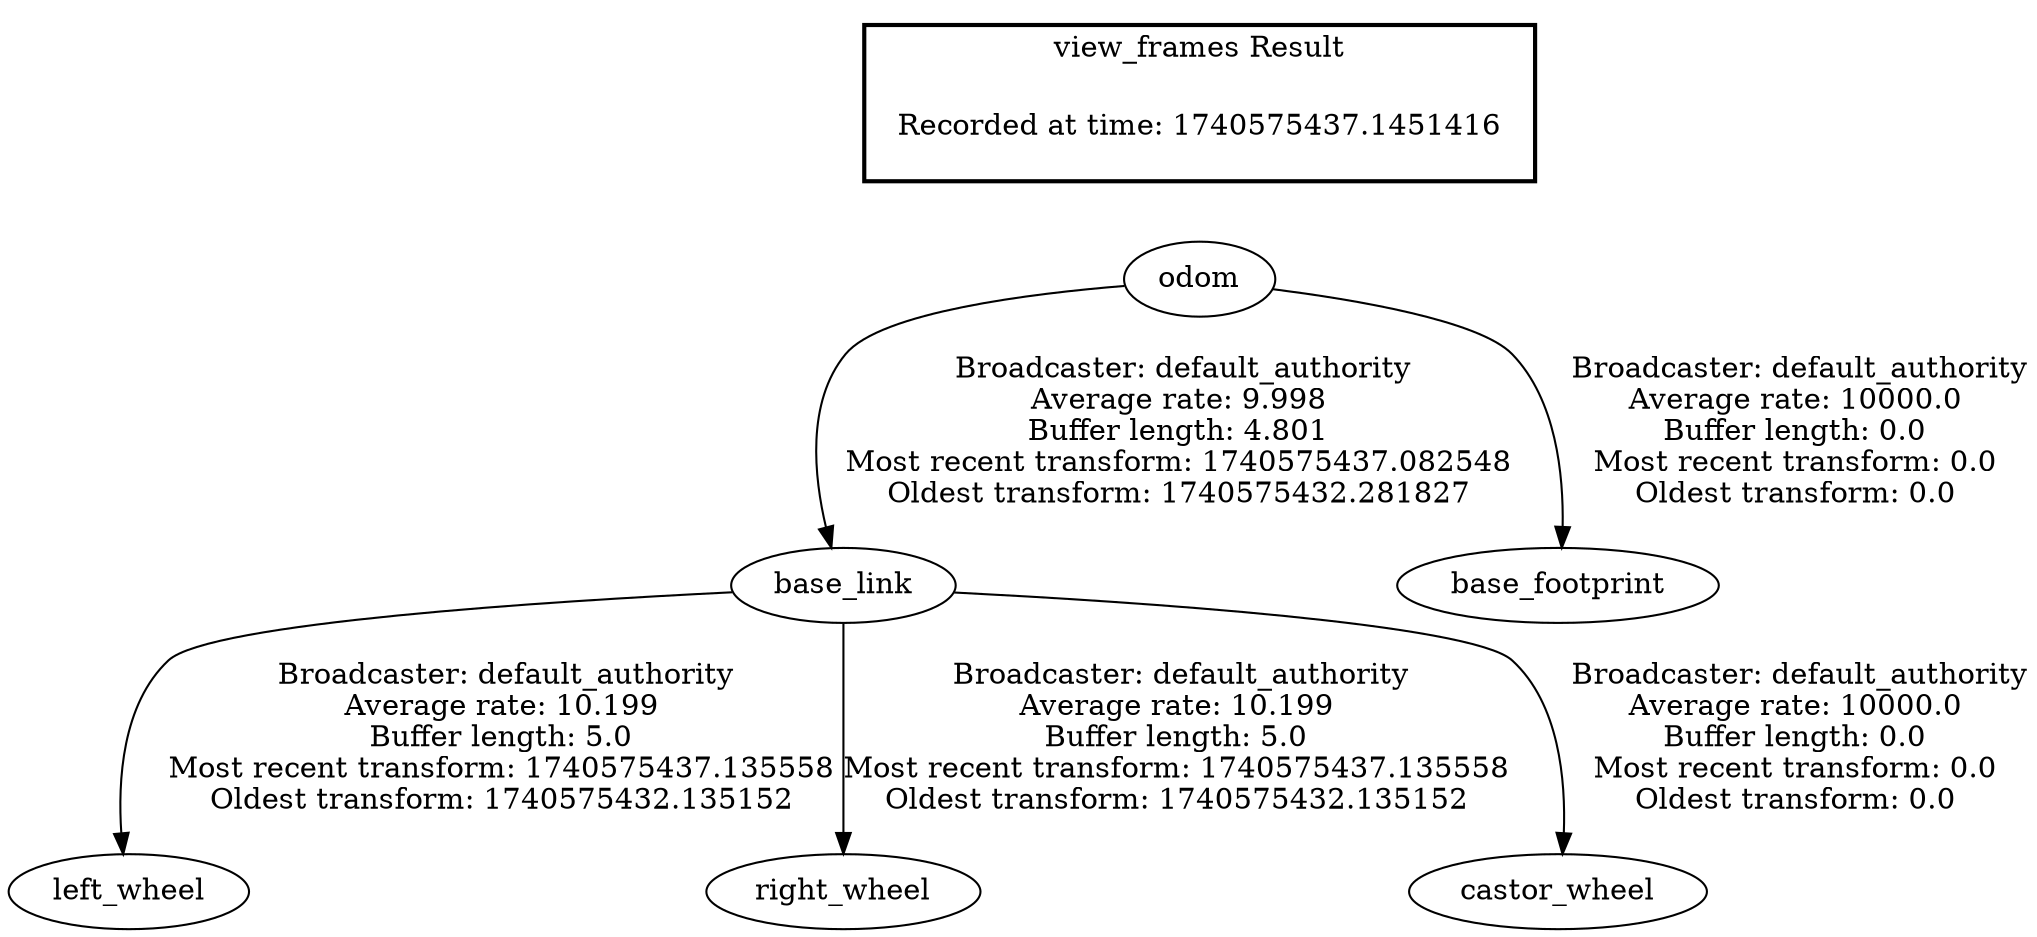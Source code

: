 digraph G {
"base_link" -> "left_wheel"[label=" Broadcaster: default_authority\nAverage rate: 10.199\nBuffer length: 5.0\nMost recent transform: 1740575437.135558\nOldest transform: 1740575432.135152\n"];
"odom" -> "base_link"[label=" Broadcaster: default_authority\nAverage rate: 9.998\nBuffer length: 4.801\nMost recent transform: 1740575437.082548\nOldest transform: 1740575432.281827\n"];
"base_link" -> "right_wheel"[label=" Broadcaster: default_authority\nAverage rate: 10.199\nBuffer length: 5.0\nMost recent transform: 1740575437.135558\nOldest transform: 1740575432.135152\n"];
"odom" -> "base_footprint"[label=" Broadcaster: default_authority\nAverage rate: 10000.0\nBuffer length: 0.0\nMost recent transform: 0.0\nOldest transform: 0.0\n"];
"base_link" -> "castor_wheel"[label=" Broadcaster: default_authority\nAverage rate: 10000.0\nBuffer length: 0.0\nMost recent transform: 0.0\nOldest transform: 0.0\n"];
edge [style=invis];
 subgraph cluster_legend { style=bold; color=black; label ="view_frames Result";
"Recorded at time: 1740575437.1451416"[ shape=plaintext ] ;
}->"odom";
}